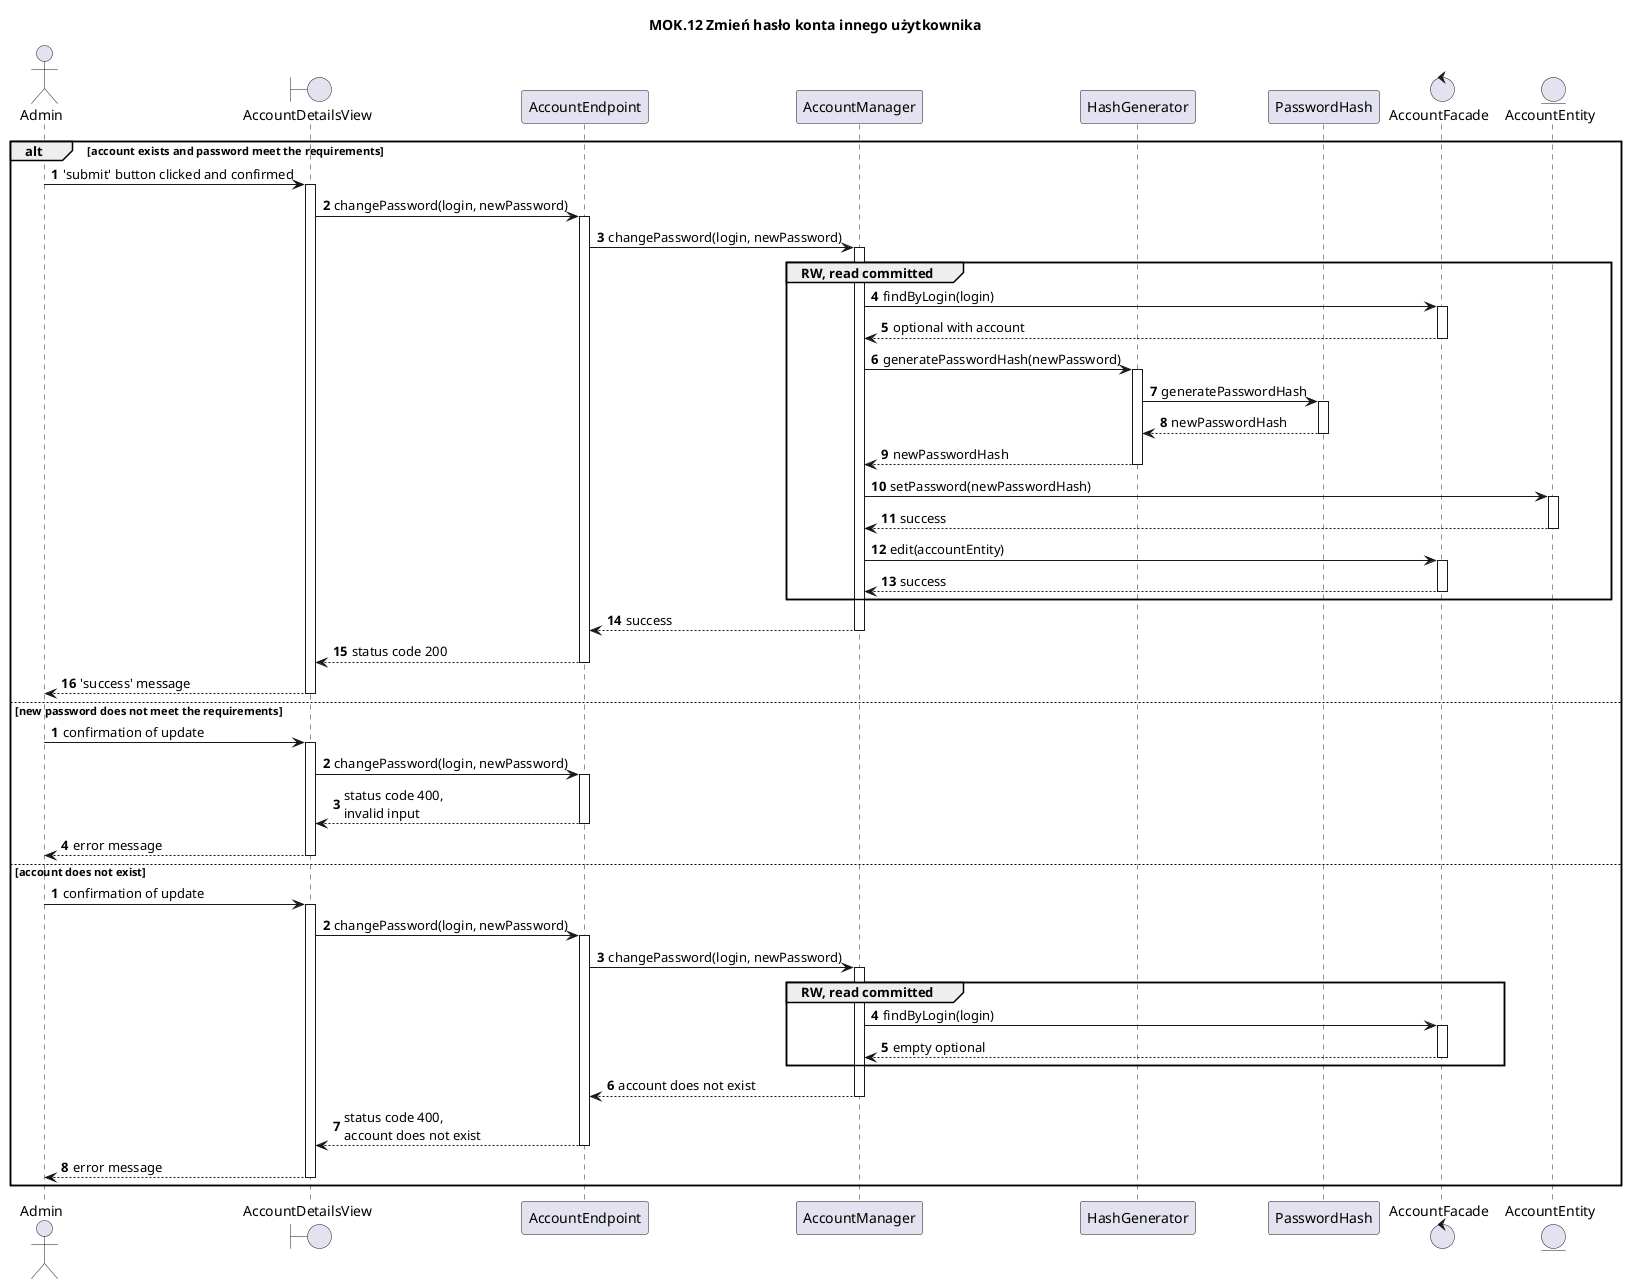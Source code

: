 @startuml
autoactivate on
title MOK.12 Zmień hasło konta innego użytkownika
actor Admin
boundary AccountDetailsView as GUI
participant AccountEndpoint
participant AccountManager
participant HashGenerator
participant PasswordHash
control AccountFacade
entity AccountEntity

alt account exists and password meet the requirements
autonumber
Admin -> GUI: 'submit' button clicked and confirmed
    GUI -> AccountEndpoint: changePassword(login, newPassword)

            AccountEndpoint -> AccountManager: changePassword(login, newPassword)
                group RW, read committed
                AccountManager -> AccountFacade: findByLogin(login)
                return optional with account
                AccountManager -> HashGenerator: generatePasswordHash(newPassword)
                    HashGenerator -> PasswordHash: generatePasswordHash
                    return newPasswordHash
                return newPasswordHash
                AccountManager -> AccountEntity: setPassword(newPasswordHash)
                return success
                AccountManager -> AccountFacade: edit(accountEntity)
                return success
                end
            return success

    return status code 200
return 'success' message
else new password does not meet the requirements
autonumber
Admin -> GUI: confirmation of update
    GUI -> AccountEndpoint: changePassword(login, newPassword)
    return status code 400,\ninvalid input
return error message
else account does not exist
autonumber
 Admin -> GUI: confirmation of update
    GUI -> AccountEndpoint: changePassword(login, newPassword)
            AccountEndpoint -> AccountManager: changePassword(login, newPassword)
                group RW, read committed
                    AccountManager -> AccountFacade: findByLogin(login)
                    return empty optional
                end
            return account does not exist
    return status code 400,\naccount does not exist
 return error message
end
@enduml